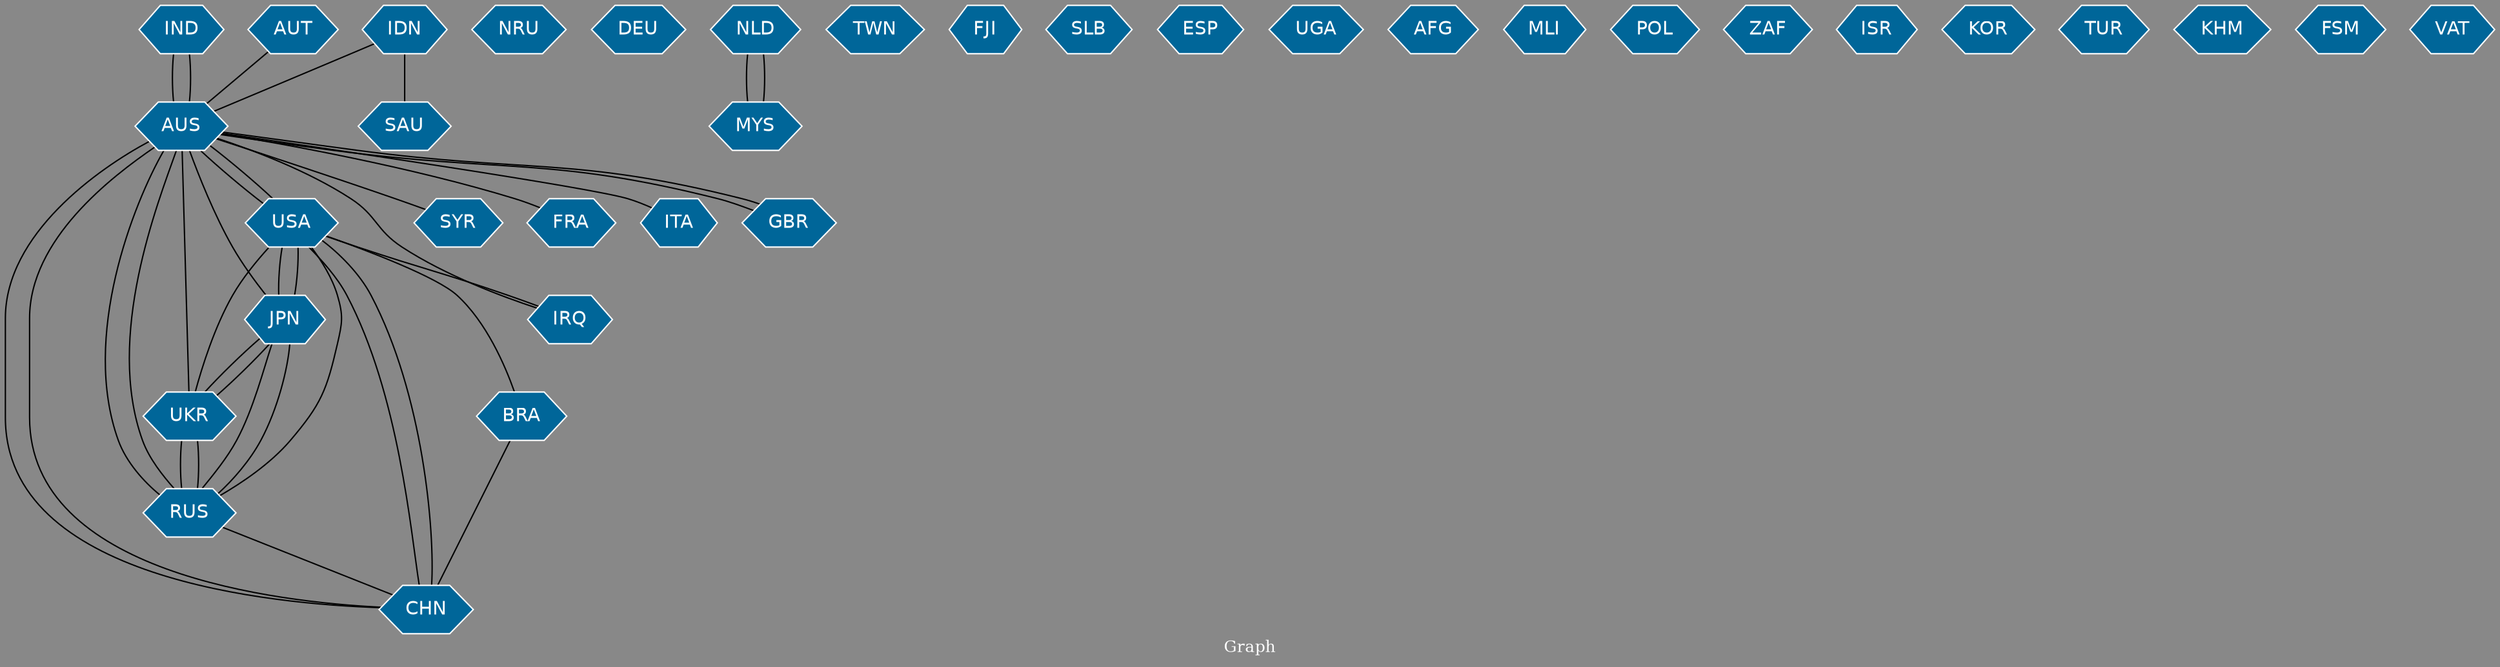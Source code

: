 // Countries together in item graph
graph {
	graph [bgcolor="#888888" fontcolor=white fontsize=12 label="Graph" outputorder=edgesfirst overlap=prism]
	node [color=white fillcolor="#006699" fontcolor=white fontname=Helvetica shape=hexagon style=filled]
	edge [arrowhead=open color=black fontcolor=white fontname=Courier fontsize=12]
		IND [label=IND]
		AUS [label=AUS]
		USA [label=USA]
		CHN [label=CHN]
		NRU [label=NRU]
		JPN [label=JPN]
		RUS [label=RUS]
		UKR [label=UKR]
		DEU [label=DEU]
		SYR [label=SYR]
		NLD [label=NLD]
		MYS [label=MYS]
		TWN [label=TWN]
		FJI [label=FJI]
		SLB [label=SLB]
		FRA [label=FRA]
		IRQ [label=IRQ]
		ITA [label=ITA]
		ESP [label=ESP]
		GBR [label=GBR]
		IDN [label=IDN]
		UGA [label=UGA]
		BRA [label=BRA]
		SAU [label=SAU]
		AFG [label=AFG]
		MLI [label=MLI]
		POL [label=POL]
		ZAF [label=ZAF]
		ISR [label=ISR]
		KOR [label=KOR]
		AUT [label=AUT]
		TUR [label=TUR]
		KHM [label=KHM]
		FSM [label=FSM]
		VAT [label=VAT]
			AUS -- UKR [weight=1]
			USA -- AUS [weight=1]
			UKR -- RUS [weight=2]
			JPN -- USA [weight=2]
			CHN -- USA [weight=2]
			MYS -- NLD [weight=1]
			AUS -- USA [weight=3]
			AUS -- IND [weight=2]
			CHN -- AUS [weight=2]
			AUS -- SYR [weight=1]
			IDN -- AUS [weight=1]
			AUS -- IRQ [weight=1]
			RUS -- CHN [weight=1]
			USA -- IRQ [weight=1]
			USA -- JPN [weight=3]
			IND -- AUS [weight=4]
			AUS -- RUS [weight=4]
			AUS -- FRA [weight=1]
			JPN -- UKR [weight=1]
			JPN -- RUS [weight=1]
			AUS -- JPN [weight=1]
			RUS -- UKR [weight=2]
			USA -- RUS [weight=2]
			RUS -- JPN [weight=1]
			AUT -- AUS [weight=1]
			USA -- CHN [weight=3]
			BRA -- CHN [weight=1]
			AUS -- ITA [weight=1]
			AUS -- CHN [weight=2]
			USA -- BRA [weight=1]
			RUS -- AUS [weight=4]
			UKR -- JPN [weight=1]
			NLD -- MYS [weight=2]
			USA -- UKR [weight=2]
			IDN -- SAU [weight=1]
			GBR -- AUS [weight=2]
			AUS -- GBR [weight=2]
}